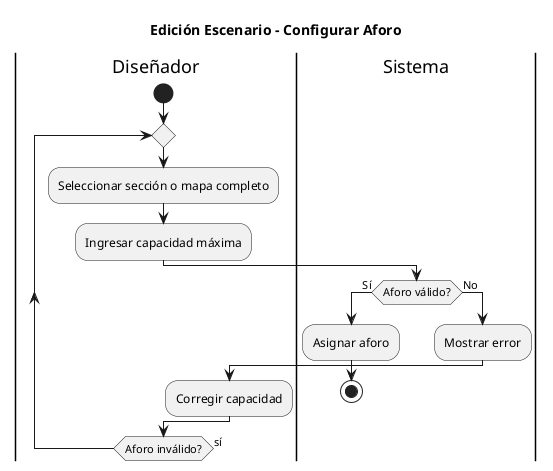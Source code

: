 @startuml
title Edición Escenario - Configurar Aforo
|Diseñador|
start
repeat
  :Seleccionar sección o mapa completo;
  :Ingresar capacidad máxima;

  |Sistema|
  if (Aforo válido?) then (Sí)
    :Asignar aforo;
    stop
  else (No)
    :Mostrar error;
    |Diseñador|
    :Corregir capacidad;
  endif
repeat while (Aforo inválido?) is (sí)
@enduml
